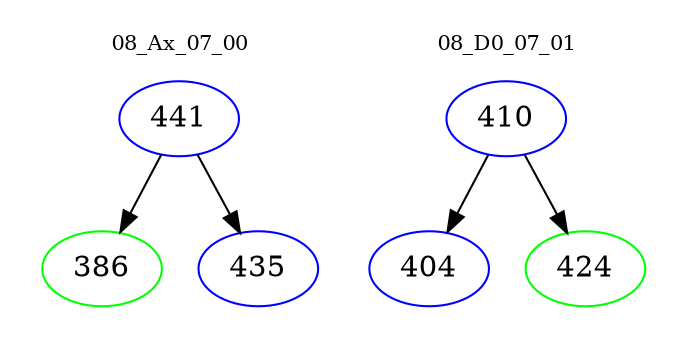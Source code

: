digraph{
subgraph cluster_0 {
color = white
label = "08_Ax_07_00";
fontsize=10;
T0_441 [label="441", color="blue"]
T0_441 -> T0_386 [color="black"]
T0_386 [label="386", color="green"]
T0_441 -> T0_435 [color="black"]
T0_435 [label="435", color="blue"]
}
subgraph cluster_1 {
color = white
label = "08_D0_07_01";
fontsize=10;
T1_410 [label="410", color="blue"]
T1_410 -> T1_404 [color="black"]
T1_404 [label="404", color="blue"]
T1_410 -> T1_424 [color="black"]
T1_424 [label="424", color="green"]
}
}
